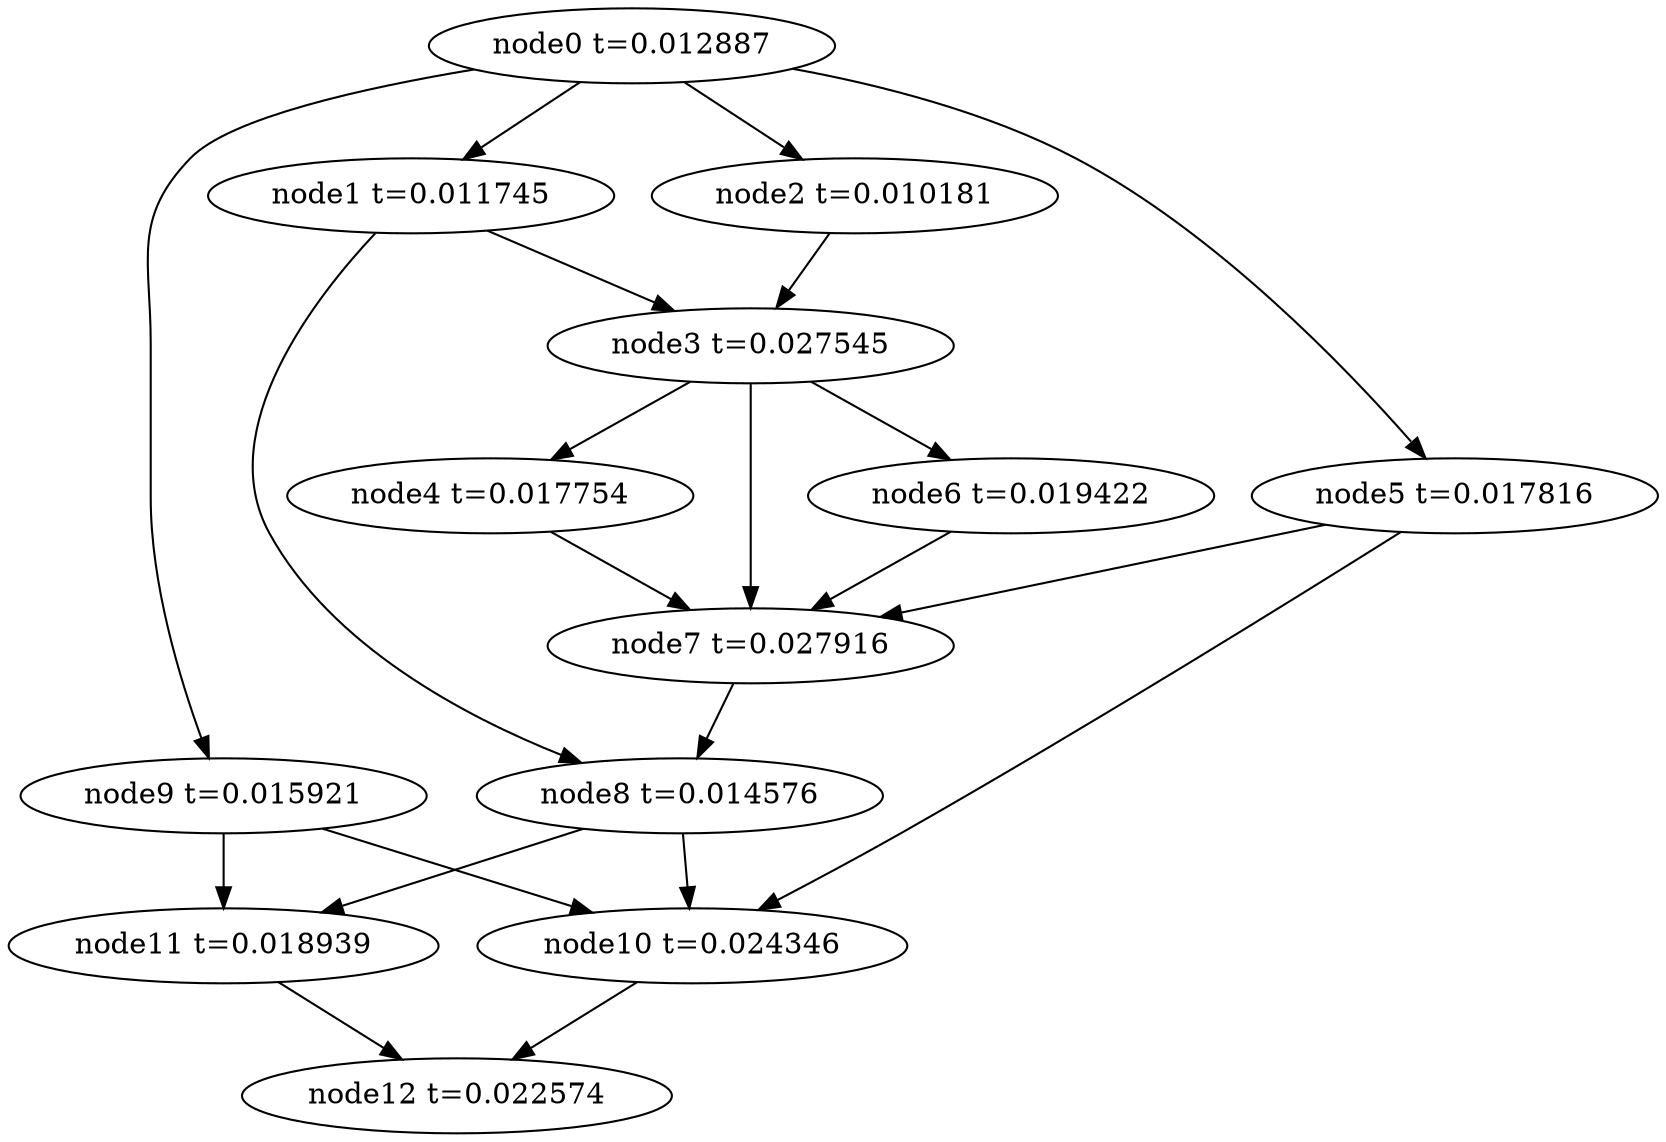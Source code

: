 digraph g{
	node12[label="node12 t=0.022574"]
	node11 -> node12
	node11[label="node11 t=0.018939"];
	node10 -> node12
	node10[label="node10 t=0.024346"];
	node9 -> node11
	node9 -> node10
	node9[label="node9 t=0.015921"];
	node8 -> node11
	node8 -> node10
	node8[label="node8 t=0.014576"];
	node7 -> node8
	node7[label="node7 t=0.027916"];
	node6 -> node7
	node6[label="node6 t=0.019422"];
	node5 -> node10
	node5 -> node7
	node5[label="node5 t=0.017816"];
	node4 -> node7
	node4[label="node4 t=0.017754"];
	node3 -> node7
	node3 -> node6
	node3 -> node4
	node3[label="node3 t=0.027545"];
	node2 -> node3
	node2[label="node2 t=0.010181"];
	node1 -> node8
	node1 -> node3
	node1[label="node1 t=0.011745"];
	node0 -> node9
	node0 -> node5
	node0 -> node2
	node0 -> node1
	node0[label="node0 t=0.012887"];
}
